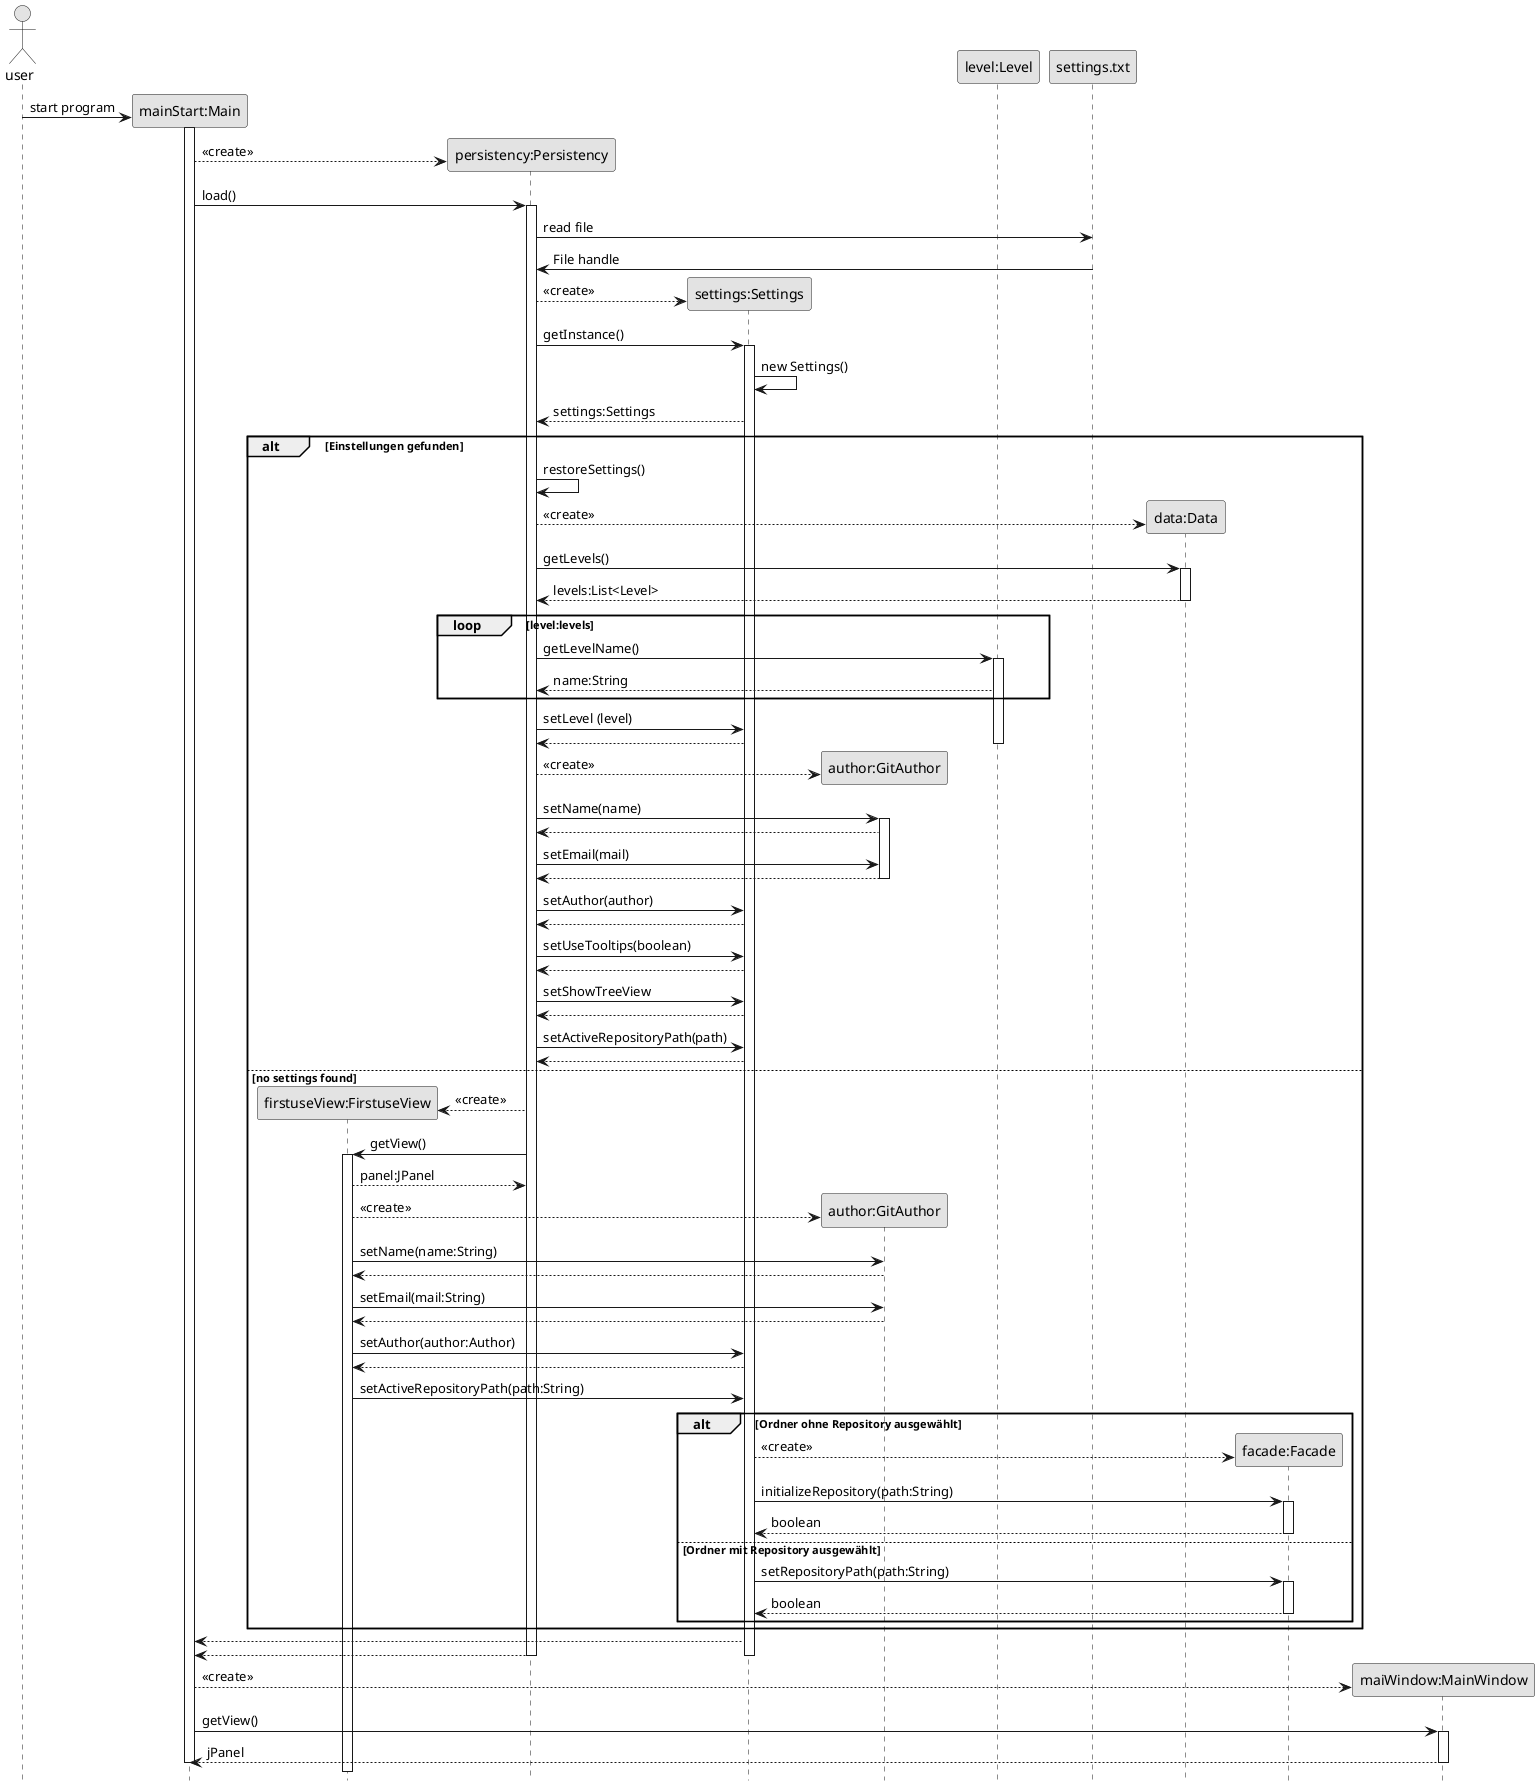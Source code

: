 @startuml
skinparam monochrome true
hide footbox

actor user
participant "mainStart:Main" as main
participant "firstuseView:FirstuseView" as firstuse
participant "persistency:Persistency" as persistency
participant "settings:Settings" as settings
participant "author:GitAuthor" as author
participant "level:Level" as level
participant "settings.txt" as settingstext
participant "data:Data" as data
participant "facade:Facade" as git
participant "maiWindow:MainWindow" as mainWindow

create main
user -> main : start program
activate main
create persistency
main --> persistency : <<create>>

main -> persistency : load()
activate persistency
persistency -> settingstext : read file
settingstext -> persistency : File handle

create settings
persistency --> settings : <<create>>
persistency -> settings : getInstance()
activate settings
settings -> settings : new Settings()
settings --> persistency : settings:Settings

alt Einstellungen gefunden

persistency -> persistency : restoreSettings()

create data
persistency --> data : <<create>>

persistency -> data : getLevels()
activate data
data --> persistency : levels:List<Level>
deactivate data

loop level:levels
persistency -> level : getLevelName()
activate level
level --> persistency : name:String
end

persistency -> settings : setLevel (level)
settings --> persistency
deactivate level

create author
persistency --> author : <<create>>
persistency -> author : setName(name)
activate author
author --> persistency
persistency -> author : setEmail(mail)
author --> persistency
deactivate author

persistency -> settings : setAuthor(author)
settings --> persistency

persistency -> settings : setUseTooltips(boolean)
settings --> persistency

persistency -> settings : setShowTreeView
settings --> persistency

persistency -> settings : setActiveRepositoryPath(path)
settings --> persistency

else no settings found
create firstuse
persistency --> firstuse : <<create>>
persistency -> firstuse : getView()
activate firstuse
firstuse --> persistency : panel:JPanel
create author
firstuse --> author : <<create>>
firstuse ->  author : setName(name:String)
author --> firstuse
firstuse -> author : setEmail(mail:String)
author --> firstuse
firstuse -> settings : setAuthor(author:Author)
settings --> firstuse
firstuse -> settings : setActiveRepositoryPath(path:String)

alt Ordner ohne Repository ausgewählt
create git
settings --> git : <<create>>
settings -> git : initializeRepository(path:String)
activate git
git --> settings : boolean
else Ordner mit Repository ausgewählt
deactivate git
settings -> git:  setRepositoryPath(path:String)
activate git
git --> settings : boolean
deactivate git
end
end
settings --> main


persistency --> main
deactivate persistency
deactivate settings
create mainWindow
main --> mainWindow : <<create>>
main -> mainWindow : getView()
activate mainWindow
mainWindow --> main : jPanel
deactivate mainWindow
deactivate main


@enduml